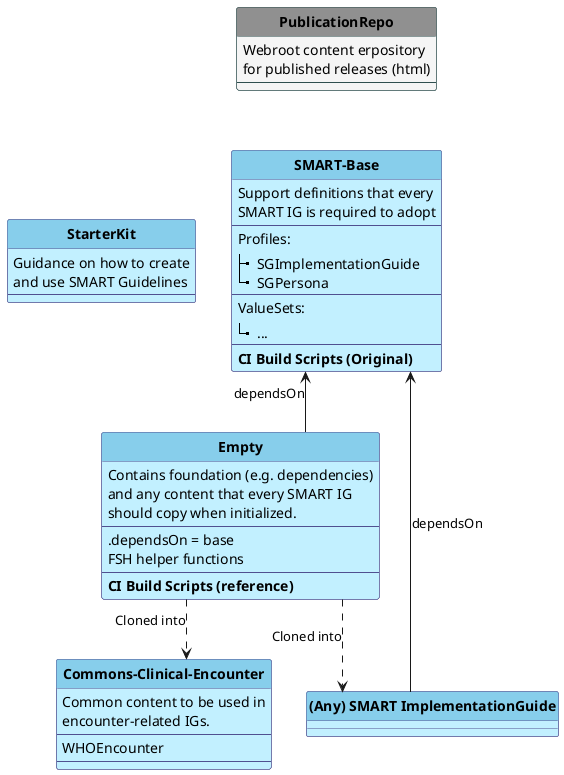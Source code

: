 @startuml
skinparam linetype ortho
'skinparam linetype polyline
hide circle
hide stereotype

'!pragma layout smetana

skinparam class<<MD>> {
 BorderColor DarkSlateGray
 BackgroundColor WhiteSmoke
 HeaderBackgroundColor #909090
}

skinparam class<<TM>> {
 BorderColor #505090
 BackgroundColor APPLICATION
 HeaderBackgroundColor SkyBlue
}

    ' class "**Commons**" as C<<TM>> {
    '     Common approved content that can 
    '     be used in any other SMART IG 
    '     --
    '     PersonaValueSet
    '     PersonaXX
    '     --
    ' }

    class "**SMART-Base**" as Base<<TM>> {
        Support definitions that every
        SMART IG is required to adopt  
        --
        Profiles:
        |_  SGImplementationGuide
        |_  SGPersona
        --
        ValueSets:
        |_  ...
        --
        **CI Build Scripts (Original)**
    }


    class "**Commons-Clinical-Encounter**" as CE<<TM>> {
        Common content to be used in 
        encounter-related IGs.
        --
        WHOEncounter 
        --
    }




    class "**Empty**" as E<<TM>> {
        Contains foundation (e.g. dependencies) 
        and any content that every SMART IG
        should copy when initialized.
        --
        .dependsOn = base
        FSH helper functions
        --
        **CI Build Scripts (reference)**
    }


    class "**StarterKit**" as SK<<TM>> {
      Guidance on how to create 
      and use SMART Guidelines
      --
    }

    class "**(Any) SMART ImplementationGuide**" as IG<<TM>> {
    }



    class "**PublicationRepo**" as Pub<<MD>> {
      Webroot content erpository
      for published releases (html)
      --
    }


' We con't want IGs to define on StarterKit
' Common contains instances of SGPersona

'C -u-> Core 
IG -u-> Base: "dependsOn"
E  -u-> Base: "dependsOn"
E  .d.> IG: "Cloned into"
E  .d.> CE: "Cloned into"
SK  -r[hidden]-> Base : "                "
Pub -d[hidden]-> Base : "                "



@enduml